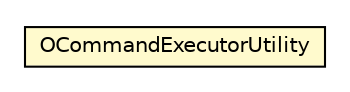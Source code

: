 #!/usr/local/bin/dot
#
# Class diagram 
# Generated by UMLGraph version R5_6-24-gf6e263 (http://www.umlgraph.org/)
#

digraph G {
	edge [fontname="Helvetica",fontsize=10,labelfontname="Helvetica",labelfontsize=10];
	node [fontname="Helvetica",fontsize=10,shape=plaintext];
	nodesep=0.25;
	ranksep=0.5;
	// com.orientechnologies.orient.core.command.script.OCommandExecutorUtility
	c1108064 [label=<<table title="com.orientechnologies.orient.core.command.script.OCommandExecutorUtility" border="0" cellborder="1" cellspacing="0" cellpadding="2" port="p" bgcolor="lemonChiffon" href="./OCommandExecutorUtility.html">
		<tr><td><table border="0" cellspacing="0" cellpadding="1">
<tr><td align="center" balign="center"> OCommandExecutorUtility </td></tr>
		</table></td></tr>
		</table>>, URL="./OCommandExecutorUtility.html", fontname="Helvetica", fontcolor="black", fontsize=10.0];
}

